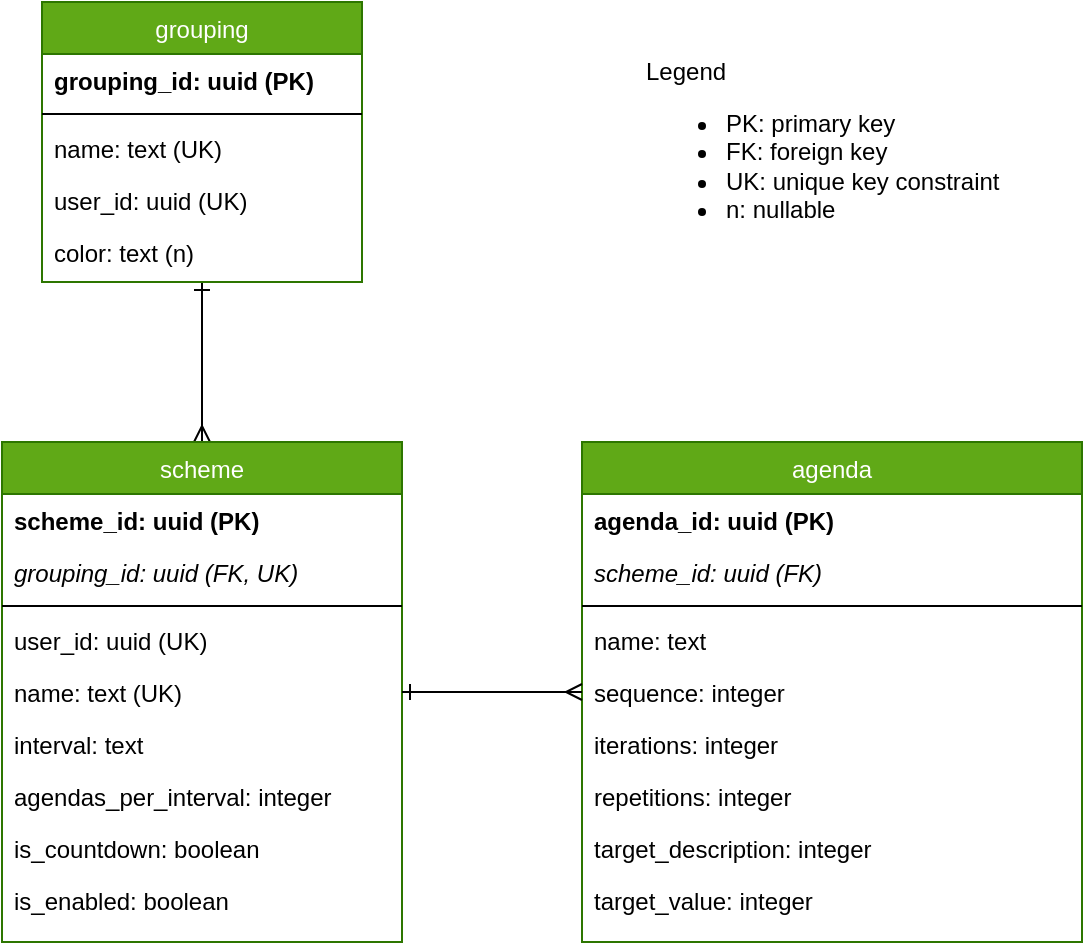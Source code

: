 <mxfile version="13.6.2" type="device"><diagram id="C5RBs43oDa-KdzZeNtuy" name="Page-1"><mxGraphModel dx="1106" dy="1003" grid="1" gridSize="10" guides="1" tooltips="1" connect="1" arrows="1" fold="1" page="1" pageScale="1" pageWidth="827" pageHeight="1169" math="0" shadow="0"><root><mxCell id="WIyWlLk6GJQsqaUBKTNV-0"/><mxCell id="WIyWlLk6GJQsqaUBKTNV-1" parent="WIyWlLk6GJQsqaUBKTNV-0"/><mxCell id="mugY9paXXrD6j5DSsRTn-37" style="rounded=0;orthogonalLoop=1;jettySize=auto;html=1;exitX=0.5;exitY=1;exitDx=0;exitDy=0;entryX=0.5;entryY=0;entryDx=0;entryDy=0;strokeColor=#000000;edgeStyle=orthogonalEdgeStyle;startArrow=ERone;startFill=0;endArrow=ERmany;endFill=0;" parent="WIyWlLk6GJQsqaUBKTNV-1" source="zkfFHV4jXpPFQw0GAbJ--0" target="mugY9paXXrD6j5DSsRTn-2" edge="1"><mxGeometry relative="1" as="geometry"/></mxCell><mxCell id="mugY9paXXrD6j5DSsRTn-12" value="&lt;span&gt;Legend&lt;/span&gt;&lt;br&gt;&lt;ul&gt;&lt;li&gt;PK: primary key&lt;/li&gt;&lt;li&gt;FK: foreign key&lt;/li&gt;&lt;li&gt;UK: unique key constraint&lt;/li&gt;&lt;li&gt;n: nullable&lt;/li&gt;&lt;/ul&gt;" style="text;strokeColor=none;fillColor=none;html=1;whiteSpace=wrap;verticalAlign=middle;overflow=hidden;" parent="WIyWlLk6GJQsqaUBKTNV-1" vertex="1"><mxGeometry x="520" y="95" width="200" height="90" as="geometry"/></mxCell><mxCell id="zkfFHV4jXpPFQw0GAbJ--0" value="grouping" style="swimlane;fontStyle=0;align=center;verticalAlign=top;childLayout=stackLayout;horizontal=1;startSize=26;horizontalStack=0;resizeParent=1;resizeLast=0;collapsible=1;marginBottom=0;rounded=0;shadow=0;strokeWidth=1;fillColor=#60a917;strokeColor=#2D7600;fontColor=#ffffff;" parent="WIyWlLk6GJQsqaUBKTNV-1" vertex="1"><mxGeometry x="220" y="70" width="160" height="140" as="geometry"><mxRectangle x="230" y="140" width="160" height="26" as="alternateBounds"/></mxGeometry></mxCell><mxCell id="zkfFHV4jXpPFQw0GAbJ--1" value="grouping_id: uuid (PK)" style="text;align=left;verticalAlign=top;spacingLeft=4;spacingRight=4;overflow=hidden;rotatable=0;points=[[0,0.5],[1,0.5]];portConstraint=eastwest;fontStyle=1" parent="zkfFHV4jXpPFQw0GAbJ--0" vertex="1"><mxGeometry y="26" width="160" height="26" as="geometry"/></mxCell><mxCell id="zkfFHV4jXpPFQw0GAbJ--4" value="" style="line;html=1;strokeWidth=1;align=left;verticalAlign=middle;spacingTop=-1;spacingLeft=3;spacingRight=3;rotatable=0;labelPosition=right;points=[];portConstraint=eastwest;" parent="zkfFHV4jXpPFQw0GAbJ--0" vertex="1"><mxGeometry y="52" width="160" height="8" as="geometry"/></mxCell><mxCell id="zkfFHV4jXpPFQw0GAbJ--5" value="name: text (UK)" style="text;align=left;verticalAlign=top;spacingLeft=4;spacingRight=4;overflow=hidden;rotatable=0;points=[[0,0.5],[1,0.5]];portConstraint=eastwest;" parent="zkfFHV4jXpPFQw0GAbJ--0" vertex="1"><mxGeometry y="60" width="160" height="26" as="geometry"/></mxCell><mxCell id="zkfFHV4jXpPFQw0GAbJ--2" value="user_id: uuid (UK)" style="text;align=left;verticalAlign=top;spacingLeft=4;spacingRight=4;overflow=hidden;rotatable=0;points=[[0,0.5],[1,0.5]];portConstraint=eastwest;rounded=0;shadow=0;html=0;" parent="zkfFHV4jXpPFQw0GAbJ--0" vertex="1"><mxGeometry y="86" width="160" height="26" as="geometry"/></mxCell><mxCell id="zkfFHV4jXpPFQw0GAbJ--3" value="color: text (n)" style="text;align=left;verticalAlign=top;spacingLeft=4;spacingRight=4;overflow=hidden;rotatable=0;points=[[0,0.5],[1,0.5]];portConstraint=eastwest;rounded=0;shadow=0;html=0;" parent="zkfFHV4jXpPFQw0GAbJ--0" vertex="1"><mxGeometry y="112" width="160" height="26" as="geometry"/></mxCell><mxCell id="mugY9paXXrD6j5DSsRTn-2" value="scheme" style="swimlane;fontStyle=0;align=center;verticalAlign=top;childLayout=stackLayout;horizontal=1;startSize=26;horizontalStack=0;resizeParent=1;resizeLast=0;collapsible=1;marginBottom=0;rounded=0;shadow=0;strokeWidth=1;fillColor=#60a917;strokeColor=#2D7600;fontColor=#ffffff;" parent="WIyWlLk6GJQsqaUBKTNV-1" vertex="1"><mxGeometry x="200" y="290" width="200" height="250" as="geometry"><mxRectangle x="230" y="140" width="160" height="26" as="alternateBounds"/></mxGeometry></mxCell><mxCell id="mugY9paXXrD6j5DSsRTn-3" value="scheme_id: uuid (PK)" style="text;align=left;verticalAlign=top;spacingLeft=4;spacingRight=4;overflow=hidden;rotatable=0;points=[[0,0.5],[1,0.5]];portConstraint=eastwest;fontStyle=1" parent="mugY9paXXrD6j5DSsRTn-2" vertex="1"><mxGeometry y="26" width="200" height="26" as="geometry"/></mxCell><mxCell id="mugY9paXXrD6j5DSsRTn-5" value="grouping_id: uuid (FK, UK)" style="text;align=left;verticalAlign=top;spacingLeft=4;spacingRight=4;overflow=hidden;rotatable=0;points=[[0,0.5],[1,0.5]];portConstraint=eastwest;fontStyle=2" parent="mugY9paXXrD6j5DSsRTn-2" vertex="1"><mxGeometry y="52" width="200" height="26" as="geometry"/></mxCell><mxCell id="mugY9paXXrD6j5DSsRTn-4" value="" style="line;html=1;strokeWidth=1;align=left;verticalAlign=middle;spacingTop=-1;spacingLeft=3;spacingRight=3;rotatable=0;labelPosition=right;points=[];portConstraint=eastwest;" parent="mugY9paXXrD6j5DSsRTn-2" vertex="1"><mxGeometry y="78" width="200" height="8" as="geometry"/></mxCell><mxCell id="mugY9paXXrD6j5DSsRTn-6" value="user_id: uuid (UK)" style="text;align=left;verticalAlign=top;spacingLeft=4;spacingRight=4;overflow=hidden;rotatable=0;points=[[0,0.5],[1,0.5]];portConstraint=eastwest;rounded=0;shadow=0;html=0;" parent="mugY9paXXrD6j5DSsRTn-2" vertex="1"><mxGeometry y="86" width="200" height="26" as="geometry"/></mxCell><mxCell id="mugY9paXXrD6j5DSsRTn-7" value="name: text (UK)" style="text;align=left;verticalAlign=top;spacingLeft=4;spacingRight=4;overflow=hidden;rotatable=0;points=[[0,0.5],[1,0.5]];portConstraint=eastwest;rounded=0;shadow=0;html=0;" parent="mugY9paXXrD6j5DSsRTn-2" vertex="1"><mxGeometry y="112" width="200" height="26" as="geometry"/></mxCell><mxCell id="mugY9paXXrD6j5DSsRTn-11" value="interval: text" style="text;align=left;verticalAlign=top;spacingLeft=4;spacingRight=4;overflow=hidden;rotatable=0;points=[[0,0.5],[1,0.5]];portConstraint=eastwest;rounded=0;shadow=0;html=0;" parent="mugY9paXXrD6j5DSsRTn-2" vertex="1"><mxGeometry y="138" width="200" height="26" as="geometry"/></mxCell><mxCell id="mugY9paXXrD6j5DSsRTn-14" value="agendas_per_interval: integer" style="text;align=left;verticalAlign=top;spacingLeft=4;spacingRight=4;overflow=hidden;rotatable=0;points=[[0,0.5],[1,0.5]];portConstraint=eastwest;rounded=0;shadow=0;html=0;" parent="mugY9paXXrD6j5DSsRTn-2" vertex="1"><mxGeometry y="164" width="200" height="26" as="geometry"/></mxCell><mxCell id="mugY9paXXrD6j5DSsRTn-24" value="is_countdown: boolean" style="text;align=left;verticalAlign=top;spacingLeft=4;spacingRight=4;overflow=hidden;rotatable=0;points=[[0,0.5],[1,0.5]];portConstraint=eastwest;rounded=0;shadow=0;html=0;" parent="mugY9paXXrD6j5DSsRTn-2" vertex="1"><mxGeometry y="190" width="200" height="26" as="geometry"/></mxCell><mxCell id="mugY9paXXrD6j5DSsRTn-23" value="is_enabled: boolean" style="text;align=left;verticalAlign=top;spacingLeft=4;spacingRight=4;overflow=hidden;rotatable=0;points=[[0,0.5],[1,0.5]];portConstraint=eastwest;rounded=0;shadow=0;html=0;" parent="mugY9paXXrD6j5DSsRTn-2" vertex="1"><mxGeometry y="216" width="200" height="26" as="geometry"/></mxCell><mxCell id="mugY9paXXrD6j5DSsRTn-26" value="agenda" style="swimlane;fontStyle=0;align=center;verticalAlign=top;childLayout=stackLayout;horizontal=1;startSize=26;horizontalStack=0;resizeParent=1;resizeLast=0;collapsible=1;marginBottom=0;rounded=0;shadow=0;strokeWidth=1;fillColor=#60a917;strokeColor=#2D7600;fontColor=#ffffff;" parent="WIyWlLk6GJQsqaUBKTNV-1" vertex="1"><mxGeometry x="490" y="290" width="250" height="250" as="geometry"><mxRectangle x="230" y="140" width="160" height="26" as="alternateBounds"/></mxGeometry></mxCell><mxCell id="mugY9paXXrD6j5DSsRTn-27" value="agenda_id: uuid (PK)" style="text;align=left;verticalAlign=top;spacingLeft=4;spacingRight=4;overflow=hidden;rotatable=0;points=[[0,0.5],[1,0.5]];portConstraint=eastwest;fontStyle=1" parent="mugY9paXXrD6j5DSsRTn-26" vertex="1"><mxGeometry y="26" width="250" height="26" as="geometry"/></mxCell><mxCell id="mugY9paXXrD6j5DSsRTn-28" value="scheme_id: uuid (FK)" style="text;align=left;verticalAlign=top;spacingLeft=4;spacingRight=4;overflow=hidden;rotatable=0;points=[[0,0.5],[1,0.5]];portConstraint=eastwest;fontStyle=2" parent="mugY9paXXrD6j5DSsRTn-26" vertex="1"><mxGeometry y="52" width="250" height="26" as="geometry"/></mxCell><mxCell id="mugY9paXXrD6j5DSsRTn-29" value="" style="line;html=1;strokeWidth=1;align=left;verticalAlign=middle;spacingTop=-1;spacingLeft=3;spacingRight=3;rotatable=0;labelPosition=right;points=[];portConstraint=eastwest;" parent="mugY9paXXrD6j5DSsRTn-26" vertex="1"><mxGeometry y="78" width="250" height="8" as="geometry"/></mxCell><mxCell id="mugY9paXXrD6j5DSsRTn-31" value="name: text" style="text;align=left;verticalAlign=top;spacingLeft=4;spacingRight=4;overflow=hidden;rotatable=0;points=[[0,0.5],[1,0.5]];portConstraint=eastwest;rounded=0;shadow=0;html=0;" parent="mugY9paXXrD6j5DSsRTn-26" vertex="1"><mxGeometry y="86" width="250" height="26" as="geometry"/></mxCell><mxCell id="mugY9paXXrD6j5DSsRTn-32" value="sequence: integer" style="text;align=left;verticalAlign=top;spacingLeft=4;spacingRight=4;overflow=hidden;rotatable=0;points=[[0,0.5],[1,0.5]];portConstraint=eastwest;rounded=0;shadow=0;html=0;" parent="mugY9paXXrD6j5DSsRTn-26" vertex="1"><mxGeometry y="112" width="250" height="26" as="geometry"/></mxCell><mxCell id="mugY9paXXrD6j5DSsRTn-33" value="iterations: integer" style="text;align=left;verticalAlign=top;spacingLeft=4;spacingRight=4;overflow=hidden;rotatable=0;points=[[0,0.5],[1,0.5]];portConstraint=eastwest;rounded=0;shadow=0;html=0;" parent="mugY9paXXrD6j5DSsRTn-26" vertex="1"><mxGeometry y="138" width="250" height="26" as="geometry"/></mxCell><mxCell id="mugY9paXXrD6j5DSsRTn-34" value="repetitions: integer" style="text;align=left;verticalAlign=top;spacingLeft=4;spacingRight=4;overflow=hidden;rotatable=0;points=[[0,0.5],[1,0.5]];portConstraint=eastwest;rounded=0;shadow=0;html=0;" parent="mugY9paXXrD6j5DSsRTn-26" vertex="1"><mxGeometry y="164" width="250" height="26" as="geometry"/></mxCell><mxCell id="mugY9paXXrD6j5DSsRTn-36" value="target_description: integer" style="text;align=left;verticalAlign=top;spacingLeft=4;spacingRight=4;overflow=hidden;rotatable=0;points=[[0,0.5],[1,0.5]];portConstraint=eastwest;rounded=0;shadow=0;html=0;" parent="mugY9paXXrD6j5DSsRTn-26" vertex="1"><mxGeometry y="190" width="250" height="26" as="geometry"/></mxCell><mxCell id="mugY9paXXrD6j5DSsRTn-35" value="target_value: integer" style="text;align=left;verticalAlign=top;spacingLeft=4;spacingRight=4;overflow=hidden;rotatable=0;points=[[0,0.5],[1,0.5]];portConstraint=eastwest;rounded=0;shadow=0;html=0;" parent="mugY9paXXrD6j5DSsRTn-26" vertex="1"><mxGeometry y="216" width="250" height="26" as="geometry"/></mxCell><mxCell id="mugY9paXXrD6j5DSsRTn-38" style="edgeStyle=orthogonalEdgeStyle;rounded=0;orthogonalLoop=1;jettySize=auto;html=1;entryX=0;entryY=0.5;entryDx=0;entryDy=0;startArrow=ERone;startFill=0;endArrow=ERmany;endFill=0;strokeColor=#000000;" parent="WIyWlLk6GJQsqaUBKTNV-1" source="mugY9paXXrD6j5DSsRTn-7" target="mugY9paXXrD6j5DSsRTn-32" edge="1"><mxGeometry relative="1" as="geometry"/></mxCell></root></mxGraphModel></diagram></mxfile>